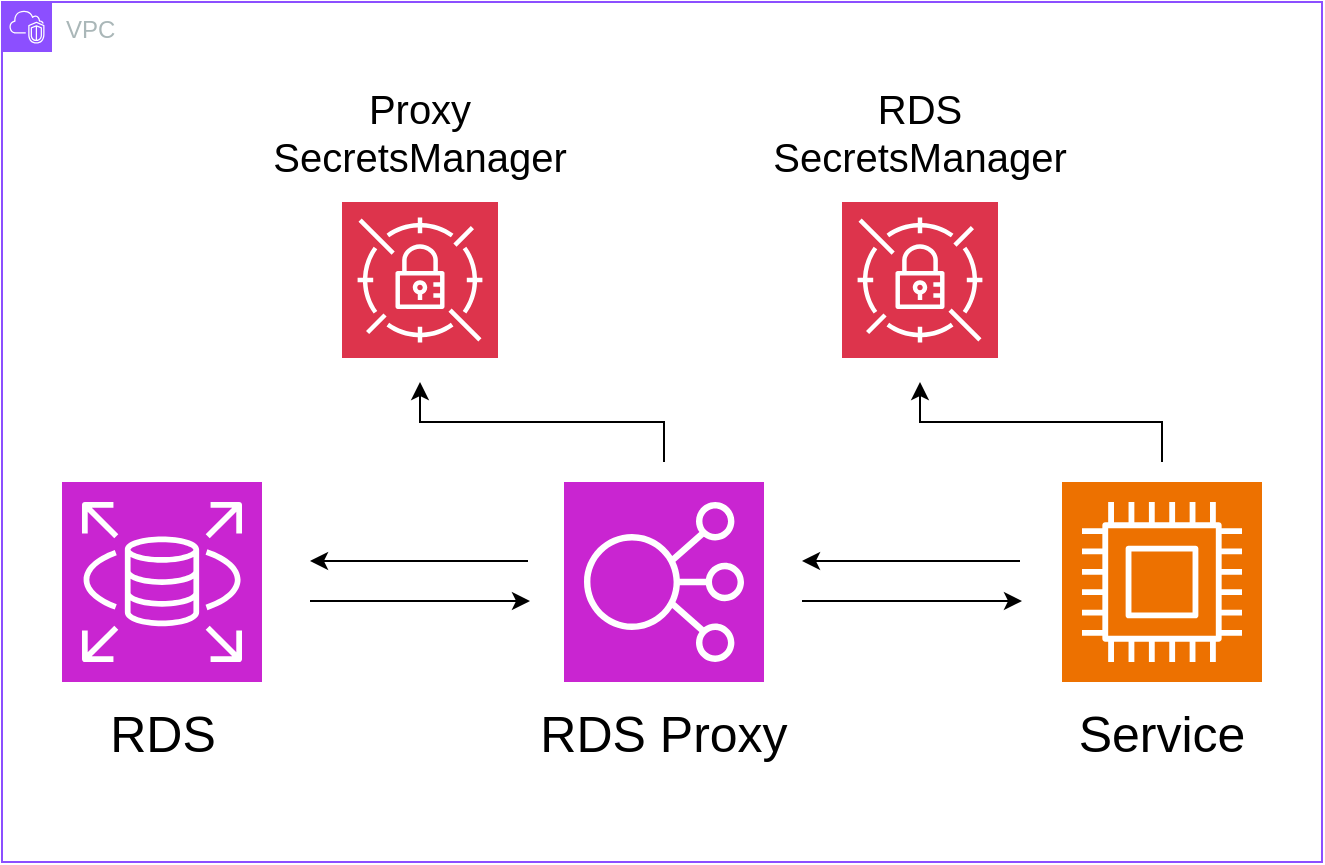 <mxfile version="23.1.2" type="device">
  <diagram name="Page-1" id="z6MlrTnO1uHHdYoNLohP">
    <mxGraphModel dx="2074" dy="1126" grid="1" gridSize="10" guides="1" tooltips="1" connect="1" arrows="1" fold="1" page="1" pageScale="1" pageWidth="850" pageHeight="1100" math="0" shadow="0">
      <root>
        <mxCell id="0" />
        <mxCell id="1" parent="0" />
        <mxCell id="8I52VYWZEYldp2pPjdeO-6" value="" style="sketch=0;points=[[0,0,0],[0.25,0,0],[0.5,0,0],[0.75,0,0],[1,0,0],[0,1,0],[0.25,1,0],[0.5,1,0],[0.75,1,0],[1,1,0],[0,0.25,0],[0,0.5,0],[0,0.75,0],[1,0.25,0],[1,0.5,0],[1,0.75,0]];outlineConnect=0;fontColor=#232F3E;fillColor=#ED7100;strokeColor=#ffffff;dashed=0;verticalLabelPosition=bottom;verticalAlign=top;align=center;html=1;fontSize=12;fontStyle=0;aspect=fixed;shape=mxgraph.aws4.resourceIcon;resIcon=mxgraph.aws4.compute;" vertex="1" parent="1">
          <mxGeometry x="560" y="760" width="100" height="100" as="geometry" />
        </mxCell>
        <mxCell id="8I52VYWZEYldp2pPjdeO-7" value="" style="sketch=0;points=[[0,0,0],[0.25,0,0],[0.5,0,0],[0.75,0,0],[1,0,0],[0,1,0],[0.25,1,0],[0.5,1,0],[0.75,1,0],[1,1,0],[0,0.25,0],[0,0.5,0],[0,0.75,0],[1,0.25,0],[1,0.5,0],[1,0.75,0]];outlineConnect=0;fontColor=#232F3E;fillColor=#C925D1;strokeColor=#ffffff;dashed=0;verticalLabelPosition=bottom;verticalAlign=top;align=center;html=1;fontSize=12;fontStyle=0;aspect=fixed;shape=mxgraph.aws4.resourceIcon;resIcon=mxgraph.aws4.rds;" vertex="1" parent="1">
          <mxGeometry x="60" y="760" width="100" height="100" as="geometry" />
        </mxCell>
        <mxCell id="8I52VYWZEYldp2pPjdeO-13" style="edgeStyle=orthogonalEdgeStyle;rounded=0;orthogonalLoop=1;jettySize=auto;html=1;startArrow=classic;startFill=1;endArrow=none;endFill=0;" edge="1" parent="1">
          <mxGeometry relative="1" as="geometry">
            <mxPoint x="239" y="710" as="sourcePoint" />
            <mxPoint x="361" y="750" as="targetPoint" />
            <Array as="points">
              <mxPoint x="239" y="730" />
              <mxPoint x="361" y="730" />
            </Array>
          </mxGeometry>
        </mxCell>
        <mxCell id="8I52VYWZEYldp2pPjdeO-4" value="" style="sketch=0;points=[[0,0,0],[0.25,0,0],[0.5,0,0],[0.75,0,0],[1,0,0],[0,1,0],[0.25,1,0],[0.5,1,0],[0.75,1,0],[1,1,0],[0,0.25,0],[0,0.5,0],[0,0.75,0],[1,0.25,0],[1,0.5,0],[1,0.75,0]];outlineConnect=0;fontColor=#232F3E;fillColor=#DD344C;strokeColor=#ffffff;dashed=0;verticalLabelPosition=bottom;verticalAlign=top;align=center;html=1;fontSize=12;fontStyle=0;aspect=fixed;shape=mxgraph.aws4.resourceIcon;resIcon=mxgraph.aws4.secrets_manager;" vertex="1" parent="1">
          <mxGeometry x="200" y="620" width="78" height="78" as="geometry" />
        </mxCell>
        <mxCell id="8I52VYWZEYldp2pPjdeO-5" value="" style="sketch=0;points=[[0,0,0],[0.25,0,0],[0.5,0,0],[0.75,0,0],[1,0,0],[0,1,0],[0.25,1,0],[0.5,1,0],[0.75,1,0],[1,1,0],[0,0.25,0],[0,0.5,0],[0,0.75,0],[1,0.25,0],[1,0.5,0],[1,0.75,0]];outlineConnect=0;fontColor=#232F3E;fillColor=#DD344C;strokeColor=#ffffff;dashed=0;verticalLabelPosition=bottom;verticalAlign=top;align=center;html=1;fontSize=12;fontStyle=0;aspect=fixed;shape=mxgraph.aws4.resourceIcon;resIcon=mxgraph.aws4.secrets_manager;" vertex="1" parent="1">
          <mxGeometry x="450" y="620" width="78" height="78" as="geometry" />
        </mxCell>
        <mxCell id="8I52VYWZEYldp2pPjdeO-9" value="" style="endArrow=classic;html=1;rounded=0;" edge="1" parent="1">
          <mxGeometry width="50" height="50" relative="1" as="geometry">
            <mxPoint x="293" y="799.5" as="sourcePoint" />
            <mxPoint x="184" y="799.5" as="targetPoint" />
          </mxGeometry>
        </mxCell>
        <mxCell id="8I52VYWZEYldp2pPjdeO-10" value="" style="endArrow=classic;html=1;rounded=0;" edge="1" parent="1">
          <mxGeometry width="50" height="50" relative="1" as="geometry">
            <mxPoint x="184" y="819.5" as="sourcePoint" />
            <mxPoint x="294" y="819.5" as="targetPoint" />
          </mxGeometry>
        </mxCell>
        <mxCell id="8I52VYWZEYldp2pPjdeO-11" value="" style="endArrow=classic;html=1;rounded=0;" edge="1" parent="1">
          <mxGeometry width="50" height="50" relative="1" as="geometry">
            <mxPoint x="539" y="799.5" as="sourcePoint" />
            <mxPoint x="430" y="799.5" as="targetPoint" />
          </mxGeometry>
        </mxCell>
        <mxCell id="8I52VYWZEYldp2pPjdeO-12" value="" style="endArrow=classic;html=1;rounded=0;" edge="1" parent="1">
          <mxGeometry width="50" height="50" relative="1" as="geometry">
            <mxPoint x="430" y="819.5" as="sourcePoint" />
            <mxPoint x="540" y="819.5" as="targetPoint" />
          </mxGeometry>
        </mxCell>
        <mxCell id="8I52VYWZEYldp2pPjdeO-14" style="edgeStyle=orthogonalEdgeStyle;rounded=0;orthogonalLoop=1;jettySize=auto;html=1;startArrow=classic;startFill=1;endArrow=none;endFill=0;" edge="1" parent="1">
          <mxGeometry relative="1" as="geometry">
            <mxPoint x="489" y="710" as="sourcePoint" />
            <mxPoint x="610" y="750" as="targetPoint" />
            <Array as="points">
              <mxPoint x="489" y="730" />
              <mxPoint x="610" y="730" />
            </Array>
          </mxGeometry>
        </mxCell>
        <mxCell id="8I52VYWZEYldp2pPjdeO-15" value="" style="sketch=0;points=[[0,0,0],[0.25,0,0],[0.5,0,0],[0.75,0,0],[1,0,0],[0,1,0],[0.25,1,0],[0.5,1,0],[0.75,1,0],[1,1,0],[0,0.25,0],[0,0.5,0],[0,0.75,0],[1,0.25,0],[1,0.5,0],[1,0.75,0]];outlineConnect=0;fontColor=#232F3E;fillColor=#C925D1;strokeColor=#ffffff;dashed=0;verticalLabelPosition=bottom;verticalAlign=top;align=center;html=1;fontSize=12;fontStyle=0;aspect=fixed;shape=mxgraph.aws4.resourceIcon;resIcon=mxgraph.aws4.elastic_load_balancing;" vertex="1" parent="1">
          <mxGeometry x="311" y="760" width="100" height="100" as="geometry" />
        </mxCell>
        <mxCell id="8I52VYWZEYldp2pPjdeO-16" value="RDS" style="text;html=1;strokeColor=none;fillColor=none;align=center;verticalAlign=middle;whiteSpace=wrap;rounded=0;fontSize=25;" vertex="1" parent="1">
          <mxGeometry x="67.5" y="870" width="85" height="30" as="geometry" />
        </mxCell>
        <mxCell id="8I52VYWZEYldp2pPjdeO-17" value="RDS Proxy" style="text;html=1;strokeColor=none;fillColor=none;align=center;verticalAlign=middle;whiteSpace=wrap;rounded=0;fontSize=25;" vertex="1" parent="1">
          <mxGeometry x="296" y="870" width="130" height="30" as="geometry" />
        </mxCell>
        <mxCell id="8I52VYWZEYldp2pPjdeO-18" value="Service" style="text;html=1;strokeColor=none;fillColor=none;align=center;verticalAlign=middle;whiteSpace=wrap;rounded=0;fontSize=25;" vertex="1" parent="1">
          <mxGeometry x="580" y="870" width="60" height="30" as="geometry" />
        </mxCell>
        <mxCell id="8I52VYWZEYldp2pPjdeO-19" value="Proxy SecretsManager" style="text;html=1;strokeColor=none;fillColor=none;align=center;verticalAlign=middle;whiteSpace=wrap;rounded=0;fontSize=20;" vertex="1" parent="1">
          <mxGeometry x="142" y="570" width="194" height="30" as="geometry" />
        </mxCell>
        <mxCell id="8I52VYWZEYldp2pPjdeO-20" value="RDS SecretsManager" style="text;html=1;strokeColor=none;fillColor=none;align=center;verticalAlign=middle;whiteSpace=wrap;rounded=0;fontSize=20;" vertex="1" parent="1">
          <mxGeometry x="396" y="570" width="186" height="30" as="geometry" />
        </mxCell>
        <mxCell id="8I52VYWZEYldp2pPjdeO-21" value="VPC" style="points=[[0,0],[0.25,0],[0.5,0],[0.75,0],[1,0],[1,0.25],[1,0.5],[1,0.75],[1,1],[0.75,1],[0.5,1],[0.25,1],[0,1],[0,0.75],[0,0.5],[0,0.25]];outlineConnect=0;gradientColor=none;html=1;whiteSpace=wrap;fontSize=12;fontStyle=0;container=1;pointerEvents=0;collapsible=0;recursiveResize=0;shape=mxgraph.aws4.group;grIcon=mxgraph.aws4.group_vpc2;strokeColor=#8C4FFF;fillColor=none;verticalAlign=top;align=left;spacingLeft=30;fontColor=#AAB7B8;dashed=0;" vertex="1" parent="1">
          <mxGeometry x="30" y="520" width="660" height="430" as="geometry" />
        </mxCell>
      </root>
    </mxGraphModel>
  </diagram>
</mxfile>
